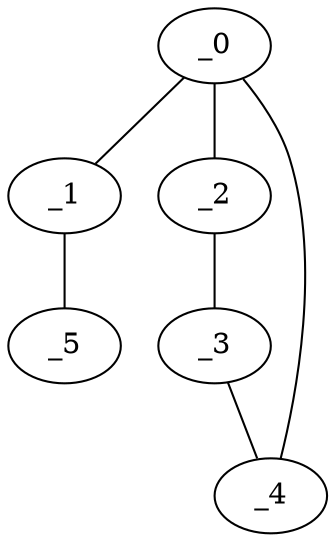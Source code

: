 graph FP1_0042 {
	_0	 [x="0.896668",
		y="2.64534"];
	_1	 [x="0.71",
		y="0.73"];
	_0 -- _1;
	_2	 [x="-0.0363604",
		y="1.32713"];
	_0 -- _2;
	_4	 [x="2.11274",
		y="2.83538"];
	_0 -- _4;
	_5	 [x="0.592552",
		y="2.37727"];
	_1 -- _5;
	_3	 [x="1.71754",
		y="1.83753"];
	_2 -- _3;
	_3 -- _4;
}

